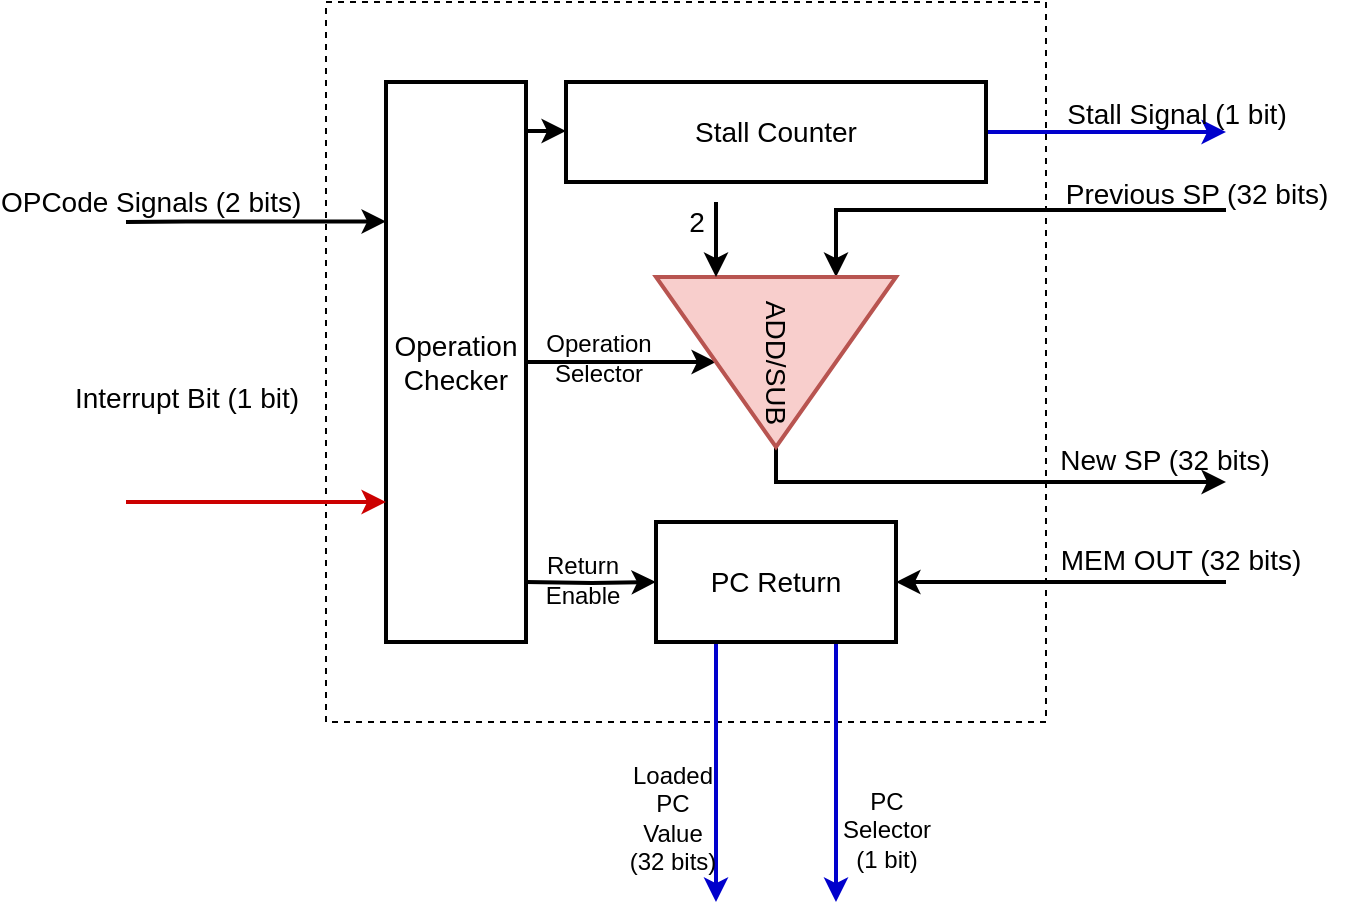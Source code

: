 <mxfile version="12.9.8" type="device"><diagram id="3QM0wzHKdhQ9VyLQz0yc" name="Page-1"><mxGraphModel dx="1355" dy="774" grid="1" gridSize="10" guides="1" tooltips="1" connect="1" arrows="1" fold="1" page="1" pageScale="1" pageWidth="850" pageHeight="1100" math="0" shadow="0"><root><mxCell id="0"/><mxCell id="1" parent="0"/><mxCell id="MD4jxQ9xbK7chrqG4AAe-49" value="" style="rounded=0;whiteSpace=wrap;html=1;strokeWidth=1;fillColor=none;dashed=1;" vertex="1" parent="1"><mxGeometry x="240" y="310" width="360" height="360" as="geometry"/></mxCell><mxCell id="MD4jxQ9xbK7chrqG4AAe-20" style="edgeStyle=orthogonalEdgeStyle;rounded=0;orthogonalLoop=1;jettySize=auto;html=1;exitX=1;exitY=0.5;exitDx=0;exitDy=0;entryX=0.5;entryY=1;entryDx=0;entryDy=0;strokeWidth=2;" edge="1" parent="1" source="MD4jxQ9xbK7chrqG4AAe-14" target="MD4jxQ9xbK7chrqG4AAe-16"><mxGeometry relative="1" as="geometry"/></mxCell><mxCell id="MD4jxQ9xbK7chrqG4AAe-36" value="Operation&lt;br&gt;Selector" style="text;html=1;align=center;verticalAlign=middle;resizable=0;points=[];" vertex="1" connectable="0" parent="MD4jxQ9xbK7chrqG4AAe-20"><mxGeometry x="-0.248" y="-1" relative="1" as="geometry"><mxPoint y="-3" as="offset"/></mxGeometry></mxCell><mxCell id="MD4jxQ9xbK7chrqG4AAe-34" style="edgeStyle=orthogonalEdgeStyle;rounded=0;orthogonalLoop=1;jettySize=auto;html=1;exitX=0;exitY=0.25;exitDx=0;exitDy=0;startArrow=classic;startFill=1;endArrow=none;endFill=0;strokeWidth=2;" edge="1" parent="1"><mxGeometry relative="1" as="geometry"><mxPoint x="140" y="419.996" as="targetPoint"/><mxPoint x="270" y="419.71" as="sourcePoint"/><Array as="points"><mxPoint x="170" y="420"/><mxPoint x="170" y="420"/></Array></mxGeometry></mxCell><mxCell id="MD4jxQ9xbK7chrqG4AAe-48" value="&lt;font style=&quot;font-size: 14px&quot;&gt;OPCode Signals (2 bits)&amp;nbsp;&lt;/font&gt;" style="text;html=1;align=center;verticalAlign=middle;resizable=0;points=[];" vertex="1" connectable="0" parent="MD4jxQ9xbK7chrqG4AAe-34"><mxGeometry x="0.266" relative="1" as="geometry"><mxPoint x="-34" y="-9.7" as="offset"/></mxGeometry></mxCell><mxCell id="MD4jxQ9xbK7chrqG4AAe-14" value="&lt;font style=&quot;font-size: 14px&quot;&gt;Operation Checker&lt;/font&gt;" style="rounded=0;whiteSpace=wrap;html=1;strokeWidth=2;" vertex="1" parent="1"><mxGeometry x="270" y="350" width="70" height="280" as="geometry"/></mxCell><mxCell id="MD4jxQ9xbK7chrqG4AAe-29" style="edgeStyle=orthogonalEdgeStyle;rounded=0;orthogonalLoop=1;jettySize=auto;html=1;exitX=1;exitY=0.5;exitDx=0;exitDy=0;strokeWidth=2;strokeColor=#0000CC;" edge="1" parent="1" source="MD4jxQ9xbK7chrqG4AAe-15"><mxGeometry relative="1" as="geometry"><mxPoint x="690" y="375" as="targetPoint"/></mxGeometry></mxCell><mxCell id="MD4jxQ9xbK7chrqG4AAe-15" value="&lt;font style=&quot;font-size: 14px&quot;&gt;Stall Counter&lt;/font&gt;" style="rounded=0;whiteSpace=wrap;html=1;strokeWidth=2;" vertex="1" parent="1"><mxGeometry x="360" y="350" width="210" height="50" as="geometry"/></mxCell><mxCell id="MD4jxQ9xbK7chrqG4AAe-21" style="edgeStyle=orthogonalEdgeStyle;rounded=0;orthogonalLoop=1;jettySize=auto;html=1;exitX=1;exitY=0.5;exitDx=0;exitDy=0;strokeWidth=2;" edge="1" parent="1" source="MD4jxQ9xbK7chrqG4AAe-16"><mxGeometry relative="1" as="geometry"><mxPoint x="690" y="550" as="targetPoint"/><Array as="points"><mxPoint x="465" y="550"/></Array></mxGeometry></mxCell><mxCell id="MD4jxQ9xbK7chrqG4AAe-40" value="&lt;font style=&quot;font-size: 14px&quot;&gt;New SP (32 bits)&lt;/font&gt;" style="text;html=1;align=center;verticalAlign=middle;resizable=0;points=[];" vertex="1" connectable="0" parent="MD4jxQ9xbK7chrqG4AAe-21"><mxGeometry x="0.698" y="1" relative="1" as="geometry"><mxPoint x="5.5" y="-10" as="offset"/></mxGeometry></mxCell><mxCell id="MD4jxQ9xbK7chrqG4AAe-31" style="edgeStyle=orthogonalEdgeStyle;rounded=0;orthogonalLoop=1;jettySize=auto;html=1;exitX=0;exitY=0.25;exitDx=0;exitDy=0;startArrow=classic;startFill=1;endArrow=none;endFill=0;strokeWidth=2;" edge="1" parent="1" source="MD4jxQ9xbK7chrqG4AAe-16"><mxGeometry relative="1" as="geometry"><mxPoint x="690" y="414" as="targetPoint"/><Array as="points"><mxPoint x="495" y="414"/><mxPoint x="690" y="414"/></Array></mxGeometry></mxCell><mxCell id="MD4jxQ9xbK7chrqG4AAe-16" value="&lt;font style=&quot;font-size: 14px&quot;&gt;ADD/SUB&lt;/font&gt;" style="triangle;whiteSpace=wrap;html=1;strokeWidth=2;rotation=90;fillColor=#f8cecc;strokeColor=#b85450;" vertex="1" parent="1"><mxGeometry x="422.5" y="430" width="85" height="120" as="geometry"/></mxCell><mxCell id="MD4jxQ9xbK7chrqG4AAe-22" style="edgeStyle=orthogonalEdgeStyle;rounded=0;orthogonalLoop=1;jettySize=auto;html=1;exitX=0.25;exitY=1;exitDx=0;exitDy=0;strokeWidth=2;strokeColor=#0000CC;" edge="1" parent="1" source="MD4jxQ9xbK7chrqG4AAe-17"><mxGeometry relative="1" as="geometry"><mxPoint x="435" y="760" as="targetPoint"/></mxGeometry></mxCell><mxCell id="MD4jxQ9xbK7chrqG4AAe-23" style="edgeStyle=orthogonalEdgeStyle;rounded=0;orthogonalLoop=1;jettySize=auto;html=1;exitX=0.75;exitY=1;exitDx=0;exitDy=0;strokeWidth=2;strokeColor=#0000CC;" edge="1" parent="1" source="MD4jxQ9xbK7chrqG4AAe-17"><mxGeometry relative="1" as="geometry"><mxPoint x="495" y="760" as="targetPoint"/></mxGeometry></mxCell><mxCell id="MD4jxQ9xbK7chrqG4AAe-42" value="PC&lt;br&gt;Selector&lt;br&gt;(1 bit)" style="text;html=1;align=center;verticalAlign=middle;resizable=0;points=[];" vertex="1" connectable="0" parent="MD4jxQ9xbK7chrqG4AAe-23"><mxGeometry x="0.178" relative="1" as="geometry"><mxPoint x="24" y="17.43" as="offset"/></mxGeometry></mxCell><mxCell id="MD4jxQ9xbK7chrqG4AAe-30" style="edgeStyle=orthogonalEdgeStyle;rounded=0;orthogonalLoop=1;jettySize=auto;html=1;exitX=1;exitY=0.5;exitDx=0;exitDy=0;strokeWidth=2;endArrow=none;endFill=0;startArrow=classic;startFill=1;" edge="1" parent="1" source="MD4jxQ9xbK7chrqG4AAe-17"><mxGeometry relative="1" as="geometry"><mxPoint x="690" y="600" as="targetPoint"/></mxGeometry></mxCell><mxCell id="MD4jxQ9xbK7chrqG4AAe-41" value="&lt;font style=&quot;font-size: 14px&quot;&gt;MEM OUT (32 bits)&lt;/font&gt;" style="text;html=1;align=center;verticalAlign=middle;resizable=0;points=[];" vertex="1" connectable="0" parent="MD4jxQ9xbK7chrqG4AAe-30"><mxGeometry x="0.605" relative="1" as="geometry"><mxPoint x="9.43" y="-11" as="offset"/></mxGeometry></mxCell><mxCell id="MD4jxQ9xbK7chrqG4AAe-17" value="&lt;font style=&quot;font-size: 14px&quot;&gt;PC Return&lt;/font&gt;" style="rounded=0;whiteSpace=wrap;html=1;strokeWidth=2;" vertex="1" parent="1"><mxGeometry x="405" y="570" width="120" height="60" as="geometry"/></mxCell><mxCell id="MD4jxQ9xbK7chrqG4AAe-18" value="" style="endArrow=classic;html=1;strokeWidth=2;" edge="1" parent="1"><mxGeometry width="50" height="50" relative="1" as="geometry"><mxPoint x="340" y="374.5" as="sourcePoint"/><mxPoint x="360" y="374.5" as="targetPoint"/><Array as="points"><mxPoint x="350" y="374.5"/></Array></mxGeometry></mxCell><mxCell id="MD4jxQ9xbK7chrqG4AAe-24" style="edgeStyle=orthogonalEdgeStyle;rounded=0;orthogonalLoop=1;jettySize=auto;html=1;strokeWidth=2;entryX=0;entryY=0.5;entryDx=0;entryDy=0;" edge="1" parent="1" target="MD4jxQ9xbK7chrqG4AAe-17"><mxGeometry relative="1" as="geometry"><mxPoint x="340" y="600" as="sourcePoint"/><mxPoint x="400" y="600" as="targetPoint"/><Array as="points"/></mxGeometry></mxCell><mxCell id="MD4jxQ9xbK7chrqG4AAe-26" style="edgeStyle=orthogonalEdgeStyle;rounded=0;orthogonalLoop=1;jettySize=auto;html=1;strokeWidth=2;entryX=0;entryY=0.75;entryDx=0;entryDy=0;" edge="1" parent="1" target="MD4jxQ9xbK7chrqG4AAe-16"><mxGeometry relative="1" as="geometry"><mxPoint x="435" y="410" as="sourcePoint"/><mxPoint x="415" y="610" as="targetPoint"/><Array as="points"/></mxGeometry></mxCell><mxCell id="MD4jxQ9xbK7chrqG4AAe-28" value="&lt;font style=&quot;font-size: 14px&quot;&gt;2&lt;/font&gt;" style="text;html=1;align=center;verticalAlign=middle;resizable=0;points=[];autosize=1;" vertex="1" parent="1"><mxGeometry x="415" y="410" width="20" height="20" as="geometry"/></mxCell><mxCell id="MD4jxQ9xbK7chrqG4AAe-35" style="edgeStyle=orthogonalEdgeStyle;rounded=0;orthogonalLoop=1;jettySize=auto;html=1;exitX=0;exitY=0.75;exitDx=0;exitDy=0;startArrow=classic;startFill=1;endArrow=none;endFill=0;strokeWidth=2;strokeColor=#CC0000;" edge="1" parent="1" source="MD4jxQ9xbK7chrqG4AAe-14"><mxGeometry relative="1" as="geometry"><mxPoint x="140" y="560" as="targetPoint"/><mxPoint x="270" y="429.43" as="sourcePoint"/><Array as="points"><mxPoint x="140" y="560"/></Array></mxGeometry></mxCell><mxCell id="MD4jxQ9xbK7chrqG4AAe-47" value="&lt;font style=&quot;font-size: 14px&quot;&gt;Interrupt Bit (1 bit)&lt;/font&gt;" style="text;html=1;align=center;verticalAlign=middle;resizable=0;points=[];" vertex="1" connectable="0" parent="MD4jxQ9xbK7chrqG4AAe-35"><mxGeometry x="1" y="42" relative="1" as="geometry"><mxPoint x="30" y="-52" as="offset"/></mxGeometry></mxCell><mxCell id="MD4jxQ9xbK7chrqG4AAe-37" value="Return&lt;br&gt;Enable" style="text;html=1;align=center;verticalAlign=middle;resizable=0;points=[];autosize=1;" vertex="1" parent="1"><mxGeometry x="343" y="584" width="50" height="30" as="geometry"/></mxCell><mxCell id="MD4jxQ9xbK7chrqG4AAe-38" value="&lt;font style=&quot;font-size: 14px&quot;&gt;Stall Signal (1 bit)&lt;/font&gt;" style="text;html=1;align=center;verticalAlign=middle;resizable=0;points=[];autosize=1;" vertex="1" parent="1"><mxGeometry x="600" y="356" width="130" height="20" as="geometry"/></mxCell><mxCell id="MD4jxQ9xbK7chrqG4AAe-39" value="&lt;font style=&quot;font-size: 14px&quot;&gt;Previous SP (32 bits)&lt;/font&gt;" style="text;html=1;align=center;verticalAlign=middle;resizable=0;points=[];autosize=1;" vertex="1" parent="1"><mxGeometry x="600" y="396" width="150" height="20" as="geometry"/></mxCell><mxCell id="MD4jxQ9xbK7chrqG4AAe-43" value="Loaded&lt;br&gt;PC&lt;br&gt;Value&lt;br&gt;(32 bits)" style="text;html=1;align=center;verticalAlign=middle;resizable=0;points=[];autosize=1;" vertex="1" parent="1"><mxGeometry x="383" y="688" width="60" height="60" as="geometry"/></mxCell></root></mxGraphModel></diagram></mxfile>